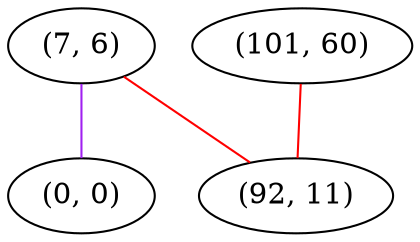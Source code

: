 graph "" {
"(7, 6)";
"(0, 0)";
"(101, 60)";
"(92, 11)";
"(7, 6)" -- "(0, 0)"  [color=purple, key=0, weight=4];
"(7, 6)" -- "(92, 11)"  [color=red, key=0, weight=1];
"(101, 60)" -- "(92, 11)"  [color=red, key=0, weight=1];
}
